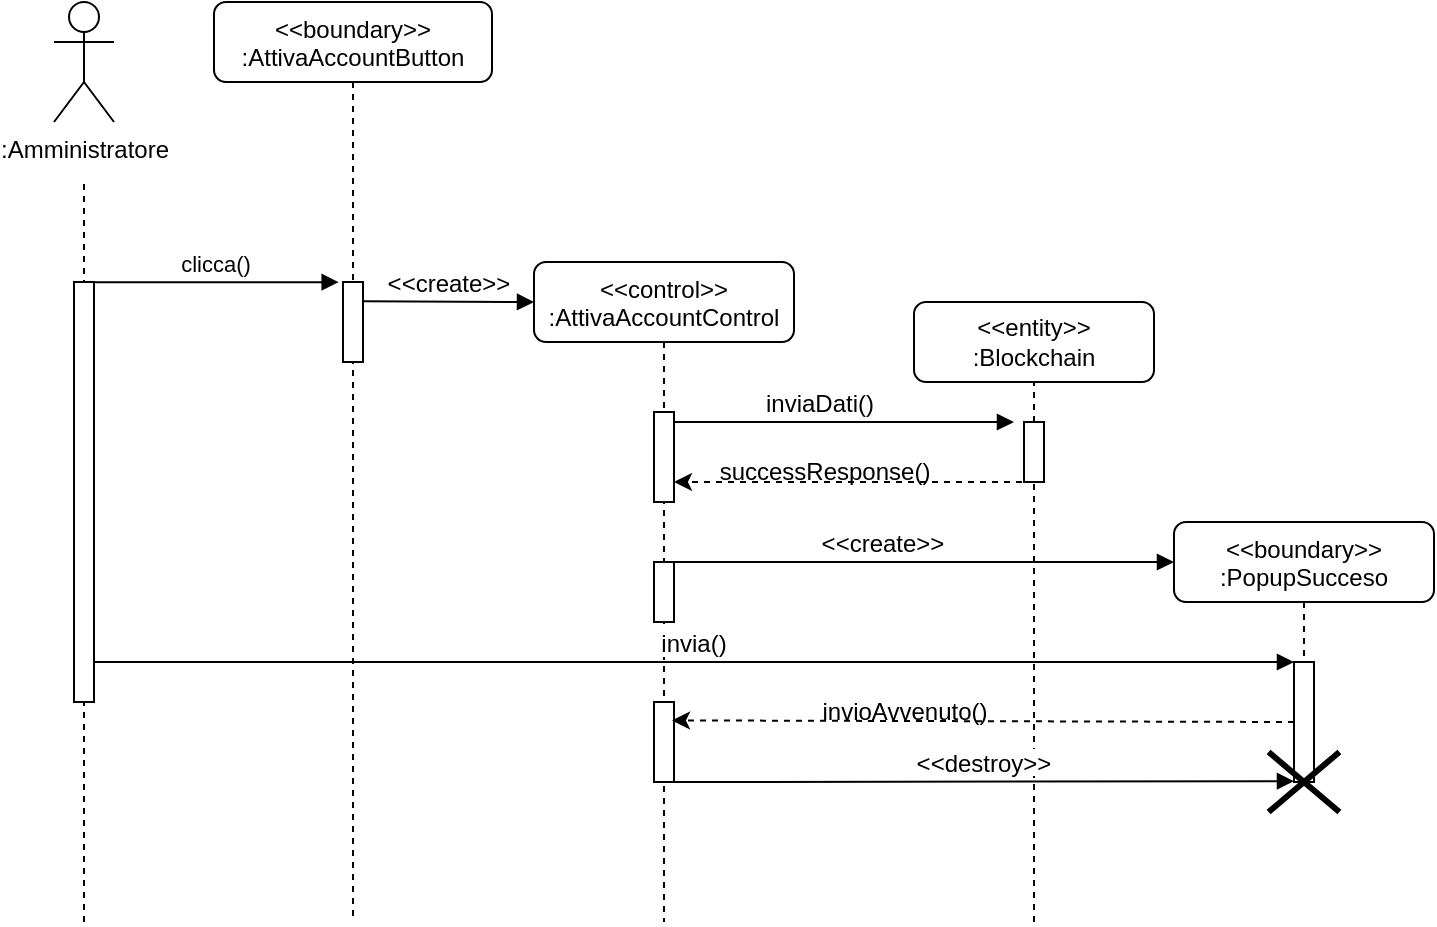 <mxfile version="20.2.2" type="device"><diagram id="kgpKYQtTHZ0yAKxKKP6v" name="Page-1"><mxGraphModel dx="1185" dy="646" grid="1" gridSize="10" guides="1" tooltips="1" connect="1" arrows="1" fold="1" page="1" pageScale="1" pageWidth="850" pageHeight="1100" math="0" shadow="0"><root><mxCell id="0"/><mxCell id="1" parent="0"/><mxCell id="3nuBFxr9cyL0pnOWT2aG-1" value="&lt;&lt;boundary&gt;&gt;&#10;:AttivaAccountButton" style="shape=umlLifeline;perimeter=lifelinePerimeter;container=1;collapsible=0;recursiveResize=0;rounded=1;shadow=0;strokeWidth=1;fontSize=12;" parent="1" vertex="1"><mxGeometry x="120" y="60" width="139" height="460" as="geometry"/></mxCell><mxCell id="3nuBFxr9cyL0pnOWT2aG-4" value="" style="points=[];perimeter=orthogonalPerimeter;rounded=0;shadow=0;strokeWidth=1;" parent="3nuBFxr9cyL0pnOWT2aG-1" vertex="1"><mxGeometry x="64.5" y="140" width="10" height="40" as="geometry"/></mxCell><mxCell id="g58MppRIy_QzxtHVb4aZ-6" value="&lt;&lt;create&gt;&gt;" style="verticalAlign=bottom;endArrow=block;shadow=0;strokeWidth=1;fontSize=12;" parent="3nuBFxr9cyL0pnOWT2aG-1" edge="1"><mxGeometry relative="1" as="geometry"><mxPoint x="74.5" y="149.66" as="sourcePoint"/><mxPoint x="160" y="150" as="targetPoint"/></mxGeometry></mxCell><mxCell id="3nuBFxr9cyL0pnOWT2aG-5" value="&lt;&lt;control&gt;&gt;&#10;:AttivaAccountControl" style="shape=umlLifeline;perimeter=lifelinePerimeter;container=1;collapsible=0;recursiveResize=0;rounded=1;shadow=0;strokeWidth=1;" parent="1" vertex="1"><mxGeometry x="280" y="190" width="130" height="330" as="geometry"/></mxCell><mxCell id="3nuBFxr9cyL0pnOWT2aG-6" value="" style="points=[];perimeter=orthogonalPerimeter;rounded=0;shadow=0;strokeWidth=1;" parent="3nuBFxr9cyL0pnOWT2aG-5" vertex="1"><mxGeometry x="60" y="75" width="10" height="45" as="geometry"/></mxCell><mxCell id="QiP6Z1ffQyof4i1S17um-10" value="" style="points=[];perimeter=orthogonalPerimeter;rounded=0;shadow=0;strokeWidth=1;" parent="3nuBFxr9cyL0pnOWT2aG-5" vertex="1"><mxGeometry x="60" y="220" width="10" height="40" as="geometry"/></mxCell><mxCell id="QiP6Z1ffQyof4i1S17um-16" value="" style="points=[];perimeter=orthogonalPerimeter;rounded=0;shadow=0;strokeWidth=1;" parent="3nuBFxr9cyL0pnOWT2aG-5" vertex="1"><mxGeometry x="60" y="150" width="10" height="30" as="geometry"/></mxCell><mxCell id="3nuBFxr9cyL0pnOWT2aG-8" value="clicca()" style="verticalAlign=bottom;endArrow=block;shadow=0;strokeWidth=1;entryX=-0.217;entryY=0.002;entryDx=0;entryDy=0;entryPerimeter=0;" parent="1" source="3nuBFxr9cyL0pnOWT2aG-2" target="3nuBFxr9cyL0pnOWT2aG-4" edge="1"><mxGeometry relative="1" as="geometry"><mxPoint x="470" y="190" as="sourcePoint"/><mxPoint x="190" y="200" as="targetPoint"/></mxGeometry></mxCell><mxCell id="g58MppRIy_QzxtHVb4aZ-1" value=":Amministratore" style="shape=umlActor;verticalLabelPosition=bottom;verticalAlign=top;html=1;outlineConnect=0;" parent="1" vertex="1"><mxGeometry x="40" y="60" width="30" height="60" as="geometry"/></mxCell><mxCell id="g58MppRIy_QzxtHVb4aZ-2" value="" style="endArrow=none;dashed=1;html=1;rounded=0;" parent="1" edge="1"><mxGeometry width="50" height="50" relative="1" as="geometry"><mxPoint x="55" y="520" as="sourcePoint"/><mxPoint x="55" y="150" as="targetPoint"/></mxGeometry></mxCell><mxCell id="3nuBFxr9cyL0pnOWT2aG-2" value="" style="points=[];perimeter=orthogonalPerimeter;rounded=0;shadow=0;strokeWidth=1;" parent="1" vertex="1"><mxGeometry x="50" y="200" width="10" height="210" as="geometry"/></mxCell><mxCell id="QiP6Z1ffQyof4i1S17um-18" value="inviaDati()" style="verticalAlign=bottom;endArrow=block;shadow=0;strokeWidth=1;fontSize=12;" parent="1" edge="1"><mxGeometry x="-0.143" relative="1" as="geometry"><mxPoint x="350" y="270" as="sourcePoint"/><mxPoint x="520" y="270" as="targetPoint"/><Array as="points"><mxPoint x="360" y="270"/></Array><mxPoint as="offset"/></mxGeometry></mxCell><mxCell id="QiP6Z1ffQyof4i1S17um-31" value="&amp;lt;&amp;lt;entity&amp;gt;&amp;gt;&lt;br&gt;:Blockchain" style="rounded=1;whiteSpace=wrap;html=1;" parent="1" vertex="1"><mxGeometry x="470" y="210" width="120" height="40" as="geometry"/></mxCell><mxCell id="QiP6Z1ffQyof4i1S17um-36" value="" style="endArrow=none;dashed=1;html=1;rounded=0;entryX=0.5;entryY=1;entryDx=0;entryDy=0;startArrow=none;" parent="1" source="yZ2-VCKa9zbm5TLDJxv_-16" target="QiP6Z1ffQyof4i1S17um-31" edge="1"><mxGeometry width="50" height="50" relative="1" as="geometry"><mxPoint x="660" y="590" as="sourcePoint"/><mxPoint x="660" y="310" as="targetPoint"/></mxGeometry></mxCell><mxCell id="yZ2-VCKa9zbm5TLDJxv_-16" value="" style="points=[];perimeter=orthogonalPerimeter;rounded=0;shadow=0;strokeWidth=1;" parent="1" vertex="1"><mxGeometry x="525" y="270" width="10" height="30" as="geometry"/></mxCell><mxCell id="yZ2-VCKa9zbm5TLDJxv_-17" value="" style="endArrow=none;dashed=1;html=1;rounded=0;entryX=0.5;entryY=1;entryDx=0;entryDy=0;" parent="1" target="yZ2-VCKa9zbm5TLDJxv_-16" edge="1"><mxGeometry width="50" height="50" relative="1" as="geometry"><mxPoint x="530" y="520" as="sourcePoint"/><mxPoint x="530" y="250" as="targetPoint"/></mxGeometry></mxCell><mxCell id="yZ2-VCKa9zbm5TLDJxv_-18" value="" style="endArrow=classic;html=1;rounded=0;dashed=1;exitX=0.5;exitY=1;exitDx=0;exitDy=0;exitPerimeter=0;" parent="1" source="yZ2-VCKa9zbm5TLDJxv_-16" edge="1"><mxGeometry width="50" height="50" relative="1" as="geometry"><mxPoint x="630" y="410" as="sourcePoint"/><mxPoint x="350" y="300" as="targetPoint"/></mxGeometry></mxCell><mxCell id="yZ2-VCKa9zbm5TLDJxv_-23" value="successResponse()" style="text;html=1;align=center;verticalAlign=middle;resizable=0;points=[];autosize=1;strokeColor=none;fillColor=none;" parent="1" vertex="1"><mxGeometry x="360" y="280" width="130" height="30" as="geometry"/></mxCell><mxCell id="yZ2-VCKa9zbm5TLDJxv_-51" value="&lt;&lt;boundary&gt;&gt;&#10;:PopupSucceso" style="shape=umlLifeline;perimeter=lifelinePerimeter;container=1;collapsible=0;recursiveResize=0;rounded=1;shadow=0;strokeWidth=1;" parent="1" vertex="1"><mxGeometry x="600" y="320" width="130" height="130" as="geometry"/></mxCell><mxCell id="yZ2-VCKa9zbm5TLDJxv_-52" value="" style="points=[];perimeter=orthogonalPerimeter;rounded=0;shadow=0;strokeWidth=1;" parent="yZ2-VCKa9zbm5TLDJxv_-51" vertex="1"><mxGeometry x="60" y="70" width="10" height="60" as="geometry"/></mxCell><mxCell id="yZ2-VCKa9zbm5TLDJxv_-59" value="&lt;&lt;destroy&gt;&gt;" style="verticalAlign=bottom;endArrow=block;shadow=0;strokeWidth=1;fontSize=12;" parent="yZ2-VCKa9zbm5TLDJxv_-51" edge="1"><mxGeometry relative="1" as="geometry"><mxPoint x="-250" y="130" as="sourcePoint"/><mxPoint x="60" y="129.6" as="targetPoint"/></mxGeometry></mxCell><mxCell id="yZ2-VCKa9zbm5TLDJxv_-54" value="" style="shape=umlDestroy;whiteSpace=wrap;html=1;strokeWidth=3;" parent="yZ2-VCKa9zbm5TLDJxv_-51" vertex="1"><mxGeometry x="47.3" y="115" width="35.39" height="30" as="geometry"/></mxCell><mxCell id="yZ2-VCKa9zbm5TLDJxv_-57" value="" style="endArrow=classic;html=1;rounded=0;dashed=1;entryX=0.9;entryY=0.23;entryDx=0;entryDy=0;entryPerimeter=0;" parent="1" target="QiP6Z1ffQyof4i1S17um-10" edge="1"><mxGeometry width="50" height="50" relative="1" as="geometry"><mxPoint x="660" y="420" as="sourcePoint"/><mxPoint x="53.33" y="420.32" as="targetPoint"/></mxGeometry></mxCell><mxCell id="yZ2-VCKa9zbm5TLDJxv_-58" value="invioAvvenuto()" style="text;html=1;align=center;verticalAlign=middle;resizable=0;points=[];autosize=1;strokeColor=none;fillColor=none;" parent="1" vertex="1"><mxGeometry x="410" y="400" width="110" height="30" as="geometry"/></mxCell><mxCell id="yZ2-VCKa9zbm5TLDJxv_-50" value="&lt;&lt;create&gt;&gt;" style="verticalAlign=bottom;endArrow=block;shadow=0;strokeWidth=1;fontSize=12;" parent="1" edge="1"><mxGeometry x="-0.143" relative="1" as="geometry"><mxPoint x="345" y="340" as="sourcePoint"/><mxPoint x="600" y="340" as="targetPoint"/><Array as="points"><mxPoint x="390" y="340"/></Array><mxPoint as="offset"/></mxGeometry></mxCell><mxCell id="yZ2-VCKa9zbm5TLDJxv_-55" value="invia()" style="verticalAlign=bottom;endArrow=block;shadow=0;strokeWidth=1;exitX=1;exitY=0.658;exitDx=0;exitDy=0;exitPerimeter=0;fontSize=12;" parent="1" edge="1"><mxGeometry relative="1" as="geometry"><mxPoint x="60" y="390.02" as="sourcePoint"/><mxPoint x="660" y="390" as="targetPoint"/></mxGeometry></mxCell></root></mxGraphModel></diagram></mxfile>